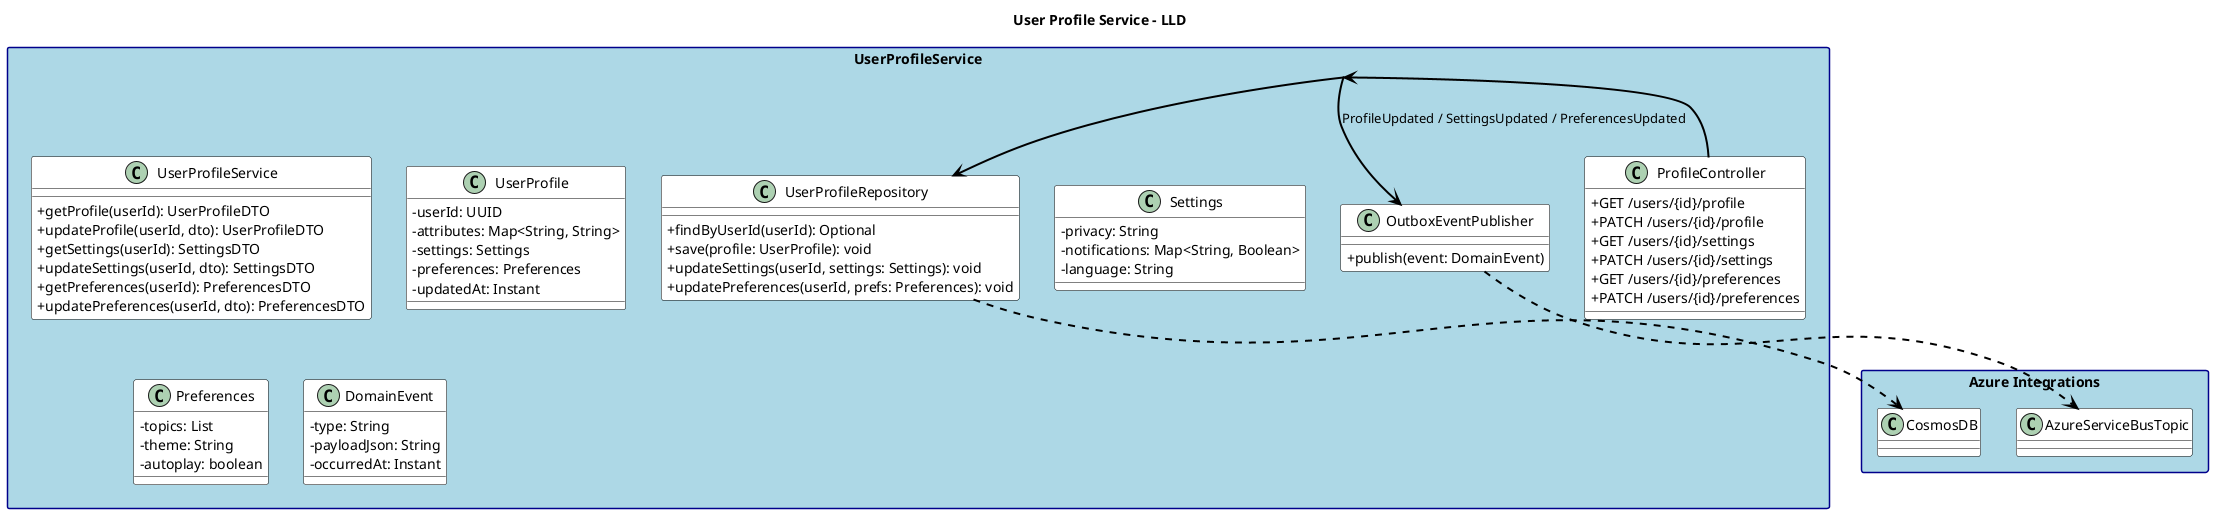 @startuml
title User Profile Service - LLD

skinparam shadowing false
skinparam packageStyle rectangle
skinparam classAttributeIconSize 0
skinparam fontName "Helvetica"
skinparam titleFontName "Helvetica"
skinparam legendFontName "Helvetica"
skinparam noteFontName "Helvetica"
skinparam backgroundColor white
skinparam packageBackgroundColor lightblue
skinparam packageBorderColor darkblue
skinparam classBackgroundColor white
skinparam classBorderColor black
skinparam interfaceBackgroundColor lightgreen
skinparam interfaceBorderColor black
skinparam enumBackgroundColor lightyellow
skinparam enumBorderColor black
skinparam arrowColor black
skinparam arrowThickness 2


package "UserProfileService" {
class ProfileController {
+GET /users/{id}/profile
+PATCH /users/{id}/profile
+GET /users/{id}/settings
+PATCH /users/{id}/settings
+GET /users/{id}/preferences
+PATCH /users/{id}/preferences
}

class UserProfileService {
+getProfile(userId): UserProfileDTO
+updateProfile(userId, dto): UserProfileDTO
+getSettings(userId): SettingsDTO
+updateSettings(userId, dto): SettingsDTO
+getPreferences(userId): PreferencesDTO
+updatePreferences(userId, dto): PreferencesDTO
}

class UserProfileRepository {
+findByUserId(userId): Optional
+save(profile: UserProfile): void
+updateSettings(userId, settings: Settings): void
+updatePreferences(userId, prefs: Preferences): void
}

class UserProfile {
-userId: UUID
-attributes: Map<String, String>
-settings: Settings
-preferences: Preferences
-updatedAt: Instant
}

class Settings {
-privacy: String
-notifications: Map<String, Boolean>
-language: String
}

class Preferences {
-topics: List
-theme: String
-autoplay: boolean
}

class OutboxEventPublisher {
+publish(event: DomainEvent)
}

class DomainEvent {
-type: String
-payloadJson: String
-occurredAt: Instant
}
}

package "Azure Integrations" {
class CosmosDB
class AzureServiceBusTopic
}

ProfileController --> UserProfileService
UserProfileService --> UserProfileRepository
UserProfileService --> OutboxEventPublisher : "ProfileUpdated / SettingsUpdated / PreferencesUpdated"
UserProfileRepository ..> CosmosDB
OutboxEventPublisher ..> AzureServiceBusTopic

@enduml

